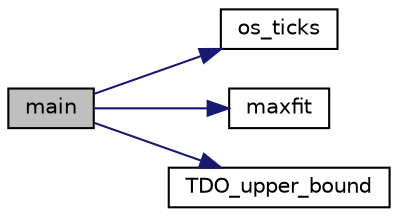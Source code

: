 digraph "main"
{
  edge [fontname="Helvetica",fontsize="10",labelfontname="Helvetica",labelfontsize="10"];
  node [fontname="Helvetica",fontsize="10",shape=record];
  rankdir="LR";
  Node0 [label="main",height=0.2,width=0.4,color="black", fillcolor="grey75", style="filled", fontcolor="black"];
  Node0 -> Node1 [color="midnightblue",fontsize="10",style="solid",fontname="Helvetica"];
  Node1 [label="os_ticks",height=0.2,width=0.4,color="black", fillcolor="white", style="filled",URL="$d5/db4/io__and__os_8h.html#a3da6d2b09e35d569adb7101dffcb5224"];
  Node0 -> Node2 [color="midnightblue",fontsize="10",style="solid",fontname="Helvetica"];
  Node2 [label="maxfit",height=0.2,width=0.4,color="black", fillcolor="white", style="filled",URL="$de/d59/lib_2foundations_2geometry_2packing_8_c.html#a83a94038240863344d0003b8d368b366"];
  Node0 -> Node3 [color="midnightblue",fontsize="10",style="solid",fontname="Helvetica"];
  Node3 [label="TDO_upper_bound",height=0.2,width=0.4,color="black", fillcolor="white", style="filled",URL="$de/d59/lib_2foundations_2geometry_2packing_8_c.html#acc6e45f60ffca06180f76832347064c8"];
}

